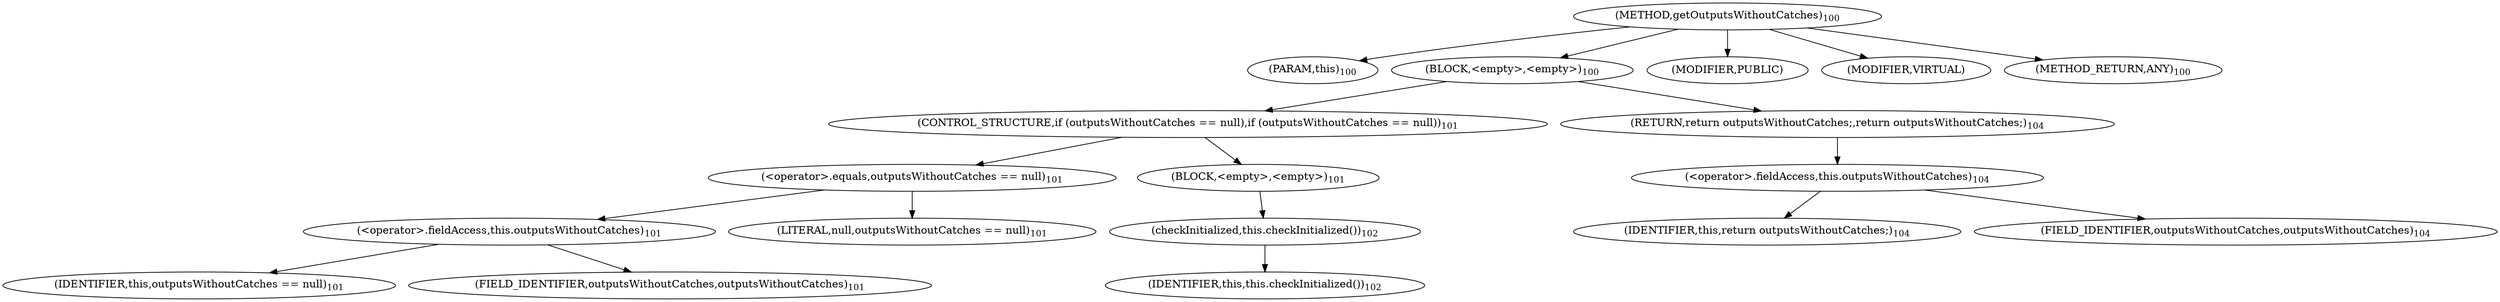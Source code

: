 digraph "getOutputsWithoutCatches" {  
"199" [label = <(METHOD,getOutputsWithoutCatches)<SUB>100</SUB>> ]
"23" [label = <(PARAM,this)<SUB>100</SUB>> ]
"200" [label = <(BLOCK,&lt;empty&gt;,&lt;empty&gt;)<SUB>100</SUB>> ]
"201" [label = <(CONTROL_STRUCTURE,if (outputsWithoutCatches == null),if (outputsWithoutCatches == null))<SUB>101</SUB>> ]
"202" [label = <(&lt;operator&gt;.equals,outputsWithoutCatches == null)<SUB>101</SUB>> ]
"203" [label = <(&lt;operator&gt;.fieldAccess,this.outputsWithoutCatches)<SUB>101</SUB>> ]
"204" [label = <(IDENTIFIER,this,outputsWithoutCatches == null)<SUB>101</SUB>> ]
"205" [label = <(FIELD_IDENTIFIER,outputsWithoutCatches,outputsWithoutCatches)<SUB>101</SUB>> ]
"206" [label = <(LITERAL,null,outputsWithoutCatches == null)<SUB>101</SUB>> ]
"207" [label = <(BLOCK,&lt;empty&gt;,&lt;empty&gt;)<SUB>101</SUB>> ]
"208" [label = <(checkInitialized,this.checkInitialized())<SUB>102</SUB>> ]
"22" [label = <(IDENTIFIER,this,this.checkInitialized())<SUB>102</SUB>> ]
"209" [label = <(RETURN,return outputsWithoutCatches;,return outputsWithoutCatches;)<SUB>104</SUB>> ]
"210" [label = <(&lt;operator&gt;.fieldAccess,this.outputsWithoutCatches)<SUB>104</SUB>> ]
"211" [label = <(IDENTIFIER,this,return outputsWithoutCatches;)<SUB>104</SUB>> ]
"212" [label = <(FIELD_IDENTIFIER,outputsWithoutCatches,outputsWithoutCatches)<SUB>104</SUB>> ]
"213" [label = <(MODIFIER,PUBLIC)> ]
"214" [label = <(MODIFIER,VIRTUAL)> ]
"215" [label = <(METHOD_RETURN,ANY)<SUB>100</SUB>> ]
  "199" -> "23" 
  "199" -> "200" 
  "199" -> "213" 
  "199" -> "214" 
  "199" -> "215" 
  "200" -> "201" 
  "200" -> "209" 
  "201" -> "202" 
  "201" -> "207" 
  "202" -> "203" 
  "202" -> "206" 
  "203" -> "204" 
  "203" -> "205" 
  "207" -> "208" 
  "208" -> "22" 
  "209" -> "210" 
  "210" -> "211" 
  "210" -> "212" 
}
